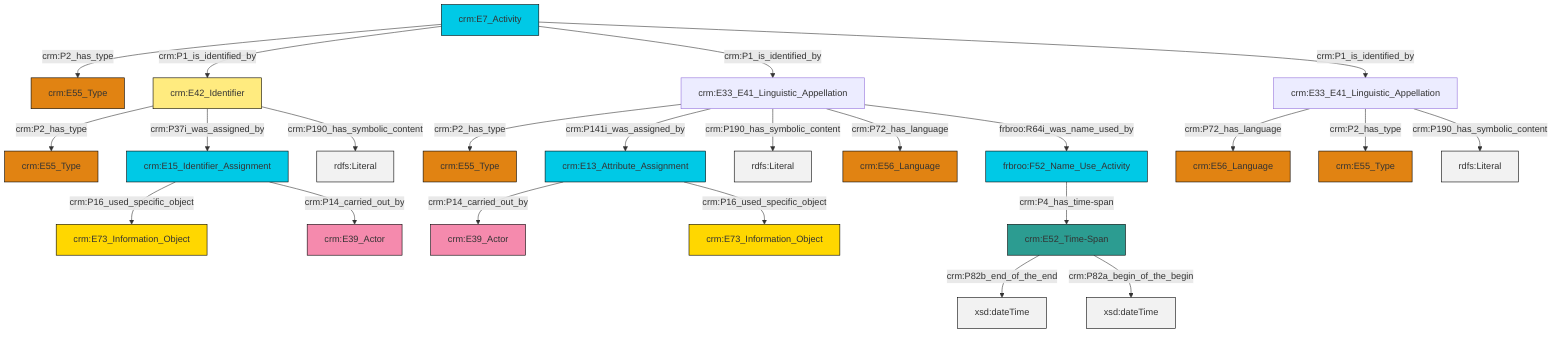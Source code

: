 graph TD
classDef Literal fill:#f2f2f2,stroke:#000000;
classDef CRM_Entity fill:#FFFFFF,stroke:#000000;
classDef Temporal_Entity fill:#00C9E6, stroke:#000000;
classDef Type fill:#E18312, stroke:#000000;
classDef Time-Span fill:#2C9C91, stroke:#000000;
classDef Appellation fill:#FFEB7F, stroke:#000000;
classDef Place fill:#008836, stroke:#000000;
classDef Persistent_Item fill:#B266B2, stroke:#000000;
classDef Conceptual_Object fill:#FFD700, stroke:#000000;
classDef Physical_Thing fill:#D2B48C, stroke:#000000;
classDef Actor fill:#f58aad, stroke:#000000;
classDef PC_Classes fill:#4ce600, stroke:#000000;
classDef Multi fill:#cccccc,stroke:#000000;

0["crm:E15_Identifier_Assignment"]:::Temporal_Entity -->|crm:P16_used_specific_object| 1["crm:E73_Information_Object"]:::Conceptual_Object
6["crm:E13_Attribute_Assignment"]:::Temporal_Entity -->|crm:P14_carried_out_by| 4["crm:E39_Actor"]:::Actor
12["crm:E7_Activity"]:::Temporal_Entity -->|crm:P2_has_type| 13["crm:E55_Type"]:::Type
15["crm:E33_E41_Linguistic_Appellation"]:::Default -->|crm:P72_has_language| 16["crm:E56_Language"]:::Type
12["crm:E7_Activity"]:::Temporal_Entity -->|crm:P1_is_identified_by| 2["crm:E42_Identifier"]:::Appellation
12["crm:E7_Activity"]:::Temporal_Entity -->|crm:P1_is_identified_by| 18["crm:E33_E41_Linguistic_Appellation"]:::Default
18["crm:E33_E41_Linguistic_Appellation"]:::Default -->|crm:P2_has_type| 7["crm:E55_Type"]:::Type
15["crm:E33_E41_Linguistic_Appellation"]:::Default -->|crm:P2_has_type| 10["crm:E55_Type"]:::Type
2["crm:E42_Identifier"]:::Appellation -->|crm:P2_has_type| 23["crm:E55_Type"]:::Type
18["crm:E33_E41_Linguistic_Appellation"]:::Default -->|crm:P141i_was_assigned_by| 6["crm:E13_Attribute_Assignment"]:::Temporal_Entity
18["crm:E33_E41_Linguistic_Appellation"]:::Default -->|crm:P190_has_symbolic_content| 27[rdfs:Literal]:::Literal
20["frbroo:F52_Name_Use_Activity"]:::Temporal_Entity -->|crm:P4_has_time-span| 25["crm:E52_Time-Span"]:::Time-Span
0["crm:E15_Identifier_Assignment"]:::Temporal_Entity -->|crm:P14_carried_out_by| 33["crm:E39_Actor"]:::Actor
6["crm:E13_Attribute_Assignment"]:::Temporal_Entity -->|crm:P16_used_specific_object| 30["crm:E73_Information_Object"]:::Conceptual_Object
2["crm:E42_Identifier"]:::Appellation -->|crm:P37i_was_assigned_by| 0["crm:E15_Identifier_Assignment"]:::Temporal_Entity
25["crm:E52_Time-Span"]:::Time-Span -->|crm:P82b_end_of_the_end| 37[xsd:dateTime]:::Literal
12["crm:E7_Activity"]:::Temporal_Entity -->|crm:P1_is_identified_by| 15["crm:E33_E41_Linguistic_Appellation"]:::Default
18["crm:E33_E41_Linguistic_Appellation"]:::Default -->|crm:P72_has_language| 34["crm:E56_Language"]:::Type
15["crm:E33_E41_Linguistic_Appellation"]:::Default -->|crm:P190_has_symbolic_content| 38[rdfs:Literal]:::Literal
25["crm:E52_Time-Span"]:::Time-Span -->|crm:P82a_begin_of_the_begin| 39[xsd:dateTime]:::Literal
2["crm:E42_Identifier"]:::Appellation -->|crm:P190_has_symbolic_content| 40[rdfs:Literal]:::Literal
18["crm:E33_E41_Linguistic_Appellation"]:::Default -->|frbroo:R64i_was_name_used_by| 20["frbroo:F52_Name_Use_Activity"]:::Temporal_Entity